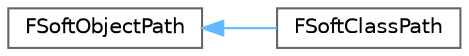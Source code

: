 digraph "Graphical Class Hierarchy"
{
 // INTERACTIVE_SVG=YES
 // LATEX_PDF_SIZE
  bgcolor="transparent";
  edge [fontname=Helvetica,fontsize=10,labelfontname=Helvetica,labelfontsize=10];
  node [fontname=Helvetica,fontsize=10,shape=box,height=0.2,width=0.4];
  rankdir="LR";
  Node0 [id="Node000000",label="FSoftObjectPath",height=0.2,width=0.4,color="grey40", fillcolor="white", style="filled",URL="$d7/d47/structFSoftObjectPath.html",tooltip="A struct that contains a string reference to an object, either a package, a top level asset or a subo..."];
  Node0 -> Node1 [id="edge5121_Node000000_Node000001",dir="back",color="steelblue1",style="solid",tooltip=" "];
  Node1 [id="Node000001",label="FSoftClassPath",height=0.2,width=0.4,color="grey40", fillcolor="white", style="filled",URL="$df/d8b/structFSoftClassPath.html",tooltip="A struct that contains a string reference to a class, can be used to make soft references to classes."];
}
